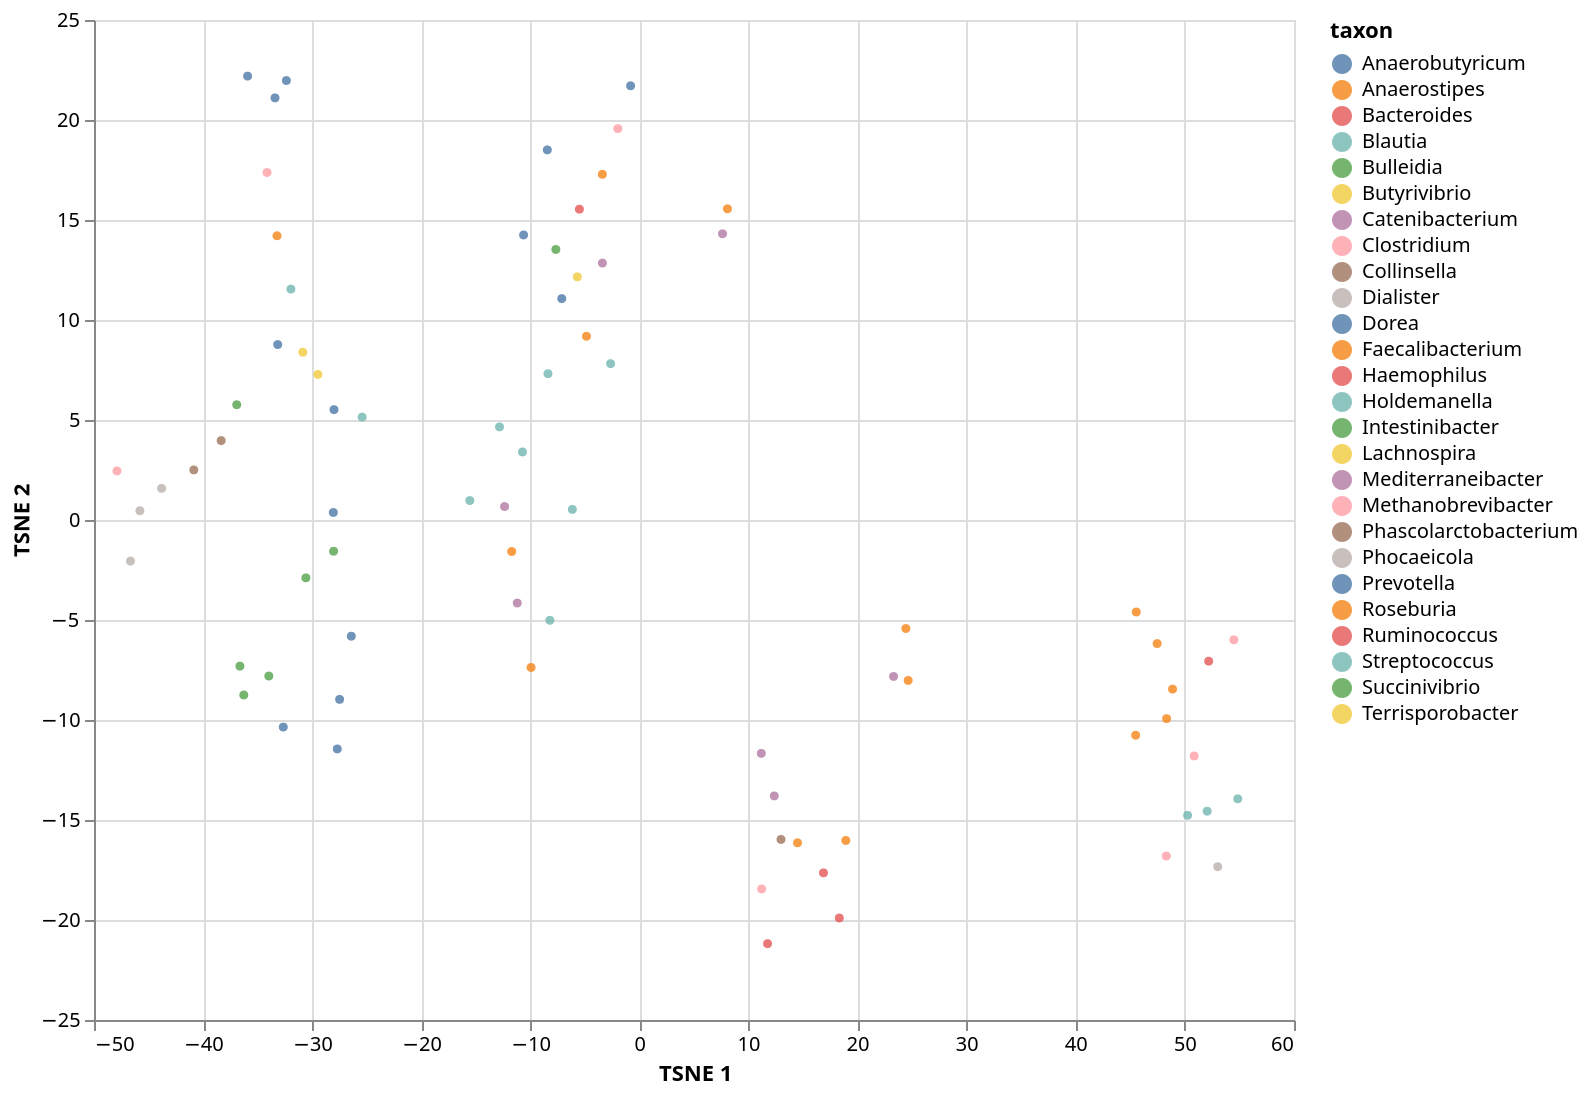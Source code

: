 {
  "$schema": "https://vega.github.io/schema/vega-lite/v5.json",
  "width": 600,
  "height": 500,
  "data": {
    "values": [
      {
        "sample_id": "chepang1",
        "taxon": "Catenibacterium",
        "TSNE 1": 23.2918682098,
        "TSNE 2": -7.8224072456
      },
      {
        "sample_id": "chepang1",
        "taxon": "Phascolarctobacterium",
        "TSNE 1": -38.3420944214,
        "TSNE 2": 3.9719934464
      },
      {
        "sample_id": "chepang1",
        "taxon": "Prevotella",
        "TSNE 1": -32.3648300171,
        "TSNE 2": 21.9739170074
      },
      {
        "sample_id": "chepang1",
        "taxon": "Succinivibrio",
        "TSNE 1": -36.2704124451,
        "TSNE 2": -8.7494516373
      },
      {
        "sample_id": "chepang2",
        "taxon": "Faecalibacterium",
        "TSNE 1": 24.4209518433,
        "TSNE 2": -5.4250788689
      },
      {
        "sample_id": "chepang2",
        "taxon": "Prevotella",
        "TSNE 1": -33.4076042175,
        "TSNE 2": 21.1057682037
      },
      {
        "sample_id": "chepang2",
        "taxon": "Roseburia",
        "TSNE 1": 24.6328392029,
        "TSNE 2": -8.021987915
      },
      {
        "sample_id": "chepang2",
        "taxon": "Succinivibrio",
        "TSNE 1": -36.6257858276,
        "TSNE 2": -7.3068060875
      },
      {
        "sample_id": "chepang3",
        "taxon": "Bacteroides",
        "TSNE 1": 52.1803665161,
        "TSNE 2": -7.0583925247
      },
      {
        "sample_id": "chepang3",
        "taxon": "Clostridium",
        "TSNE 1": 50.8484992981,
        "TSNE 2": -11.7984771729
      },
      {
        "sample_id": "chepang3",
        "taxon": "Faecalibacterium",
        "TSNE 1": 18.9173355103,
        "TSNE 2": -16.0235099792
      },
      {
        "sample_id": "chepang3",
        "taxon": "Holdemanella",
        "TSNE 1": -8.2138299942,
        "TSNE 2": -5.0140705109
      },
      {
        "sample_id": "chepang3",
        "taxon": "Phocaeicola",
        "TSNE 1": 53.0044288635,
        "TSNE 2": -17.3362503052
      },
      {
        "sample_id": "chepang3",
        "taxon": "Prevotella",
        "TSNE 1": -32.6487998962,
        "TSNE 2": -10.3534765244
      },
      {
        "sample_id": "chepang3",
        "taxon": "Roseburia",
        "TSNE 1": 48.3211593628,
        "TSNE 2": -9.9306707382
      },
      {
        "sample_id": "chepang3",
        "taxon": "Ruminococcus",
        "TSNE 1": 18.3186340332,
        "TSNE 2": -19.8996391296
      },
      {
        "sample_id": "hadza1",
        "taxon": "Anaerobutyricum",
        "TSNE 1": -28.0613174438,
        "TSNE 2": 0.3754112124
      },
      {
        "sample_id": "hadza1",
        "taxon": "Blautia",
        "TSNE 1": -25.4205493927,
        "TSNE 2": 5.143661499
      },
      {
        "sample_id": "hadza1",
        "taxon": "Bulleidia",
        "TSNE 1": -36.9163742065,
        "TSNE 2": 5.7631325722
      },
      {
        "sample_id": "hadza1",
        "taxon": "Clostridium",
        "TSNE 1": -34.1382446289,
        "TSNE 2": 17.3757324219
      },
      {
        "sample_id": "hadza1",
        "taxon": "Dorea",
        "TSNE 1": -28.000207901,
        "TSNE 2": 5.5182952881
      },
      {
        "sample_id": "hadza1",
        "taxon": "Faecalibacterium",
        "TSNE 1": 8.0668087006,
        "TSNE 2": 15.5591039658
      },
      {
        "sample_id": "hadza1",
        "taxon": "Holdemanella",
        "TSNE 1": -15.5501823425,
        "TSNE 2": 0.9733758569
      },
      {
        "sample_id": "hadza1",
        "taxon": "Mediterraneibacter",
        "TSNE 1": 7.6147794724,
        "TSNE 2": 14.3106040955
      },
      {
        "sample_id": "hadza1",
        "taxon": "Prevotella",
        "TSNE 1": -0.8150144815,
        "TSNE 2": 21.7100639343
      },
      {
        "sample_id": "hadza2",
        "taxon": "Anaerobutyricum",
        "TSNE 1": -33.1609535217,
        "TSNE 2": 8.7709007263
      },
      {
        "sample_id": "hadza2",
        "taxon": "Anaerostipes",
        "TSNE 1": -11.709148407,
        "TSNE 2": -1.5755445957
      },
      {
        "sample_id": "hadza2",
        "taxon": "Blautia",
        "TSNE 1": -31.9482936859,
        "TSNE 2": 11.5458698273
      },
      {
        "sample_id": "hadza2",
        "taxon": "Catenibacterium",
        "TSNE 1": -12.3618984222,
        "TSNE 2": 0.6733494997
      },
      {
        "sample_id": "hadza2",
        "taxon": "Clostridium",
        "TSNE 1": 11.2000303268,
        "TSNE 2": -18.4494094849
      },
      {
        "sample_id": "hadza2",
        "taxon": "Collinsella",
        "TSNE 1": 12.9760456085,
        "TSNE 2": -15.9722032547
      },
      {
        "sample_id": "hadza2",
        "taxon": "Dorea",
        "TSNE 1": -10.6223220825,
        "TSNE 2": 14.2515830994
      },
      {
        "sample_id": "hadza2",
        "taxon": "Faecalibacterium",
        "TSNE 1": -33.2235488892,
        "TSNE 2": 14.2113237381
      },
      {
        "sample_id": "hadza2",
        "taxon": "Holdemanella",
        "TSNE 1": -10.7206230164,
        "TSNE 2": 3.4021663666
      },
      {
        "sample_id": "hadza2",
        "taxon": "Intestinibacter",
        "TSNE 1": -28.0366039276,
        "TSNE 2": -1.5623477697
      },
      {
        "sample_id": "hadza2",
        "taxon": "Lachnospira",
        "TSNE 1": -30.8577041626,
        "TSNE 2": 8.3881530762
      },
      {
        "sample_id": "hadza2",
        "taxon": "Mediterraneibacter",
        "TSNE 1": 12.3579950333,
        "TSNE 2": -13.7954187393
      },
      {
        "sample_id": "hadza2",
        "taxon": "Prevotella",
        "TSNE 1": -26.4143867493,
        "TSNE 2": -5.8102960587
      },
      {
        "sample_id": "hadza2",
        "taxon": "Roseburia",
        "TSNE 1": 14.4889917374,
        "TSNE 2": -16.1399974823
      },
      {
        "sample_id": "hadza2",
        "taxon": "Ruminococcus",
        "TSNE 1": 16.8694343567,
        "TSNE 2": -17.6435165405
      },
      {
        "sample_id": "hadza2",
        "taxon": "Terrisporobacter",
        "TSNE 1": -29.4772663116,
        "TSNE 2": 7.2792134285
      },
      {
        "sample_id": "hadza3",
        "taxon": "Anaerobutyricum",
        "TSNE 1": -7.1208634377,
        "TSNE 2": 11.0700817108
      },
      {
        "sample_id": "hadza3",
        "taxon": "Blautia",
        "TSNE 1": -2.6444280148,
        "TSNE 2": 7.8186192513
      },
      {
        "sample_id": "hadza3",
        "taxon": "Bulleidia",
        "TSNE 1": -7.6652131081,
        "TSNE 2": 13.5261125565
      },
      {
        "sample_id": "hadza3",
        "taxon": "Butyrivibrio",
        "TSNE 1": -5.6975660324,
        "TSNE 2": 12.1569261551
      },
      {
        "sample_id": "hadza3",
        "taxon": "Clostridium",
        "TSNE 1": -1.9817162752,
        "TSNE 2": 19.5685691833
      },
      {
        "sample_id": "hadza3",
        "taxon": "Faecalibacterium",
        "TSNE 1": -4.8562493324,
        "TSNE 2": 9.18704319
      },
      {
        "sample_id": "hadza3",
        "taxon": "Holdemanella",
        "TSNE 1": -8.3867368698,
        "TSNE 2": 7.3160114288
      },
      {
        "sample_id": "hadza3",
        "taxon": "Mediterraneibacter",
        "TSNE 1": -3.3953478336,
        "TSNE 2": 12.847114563
      },
      {
        "sample_id": "hadza3",
        "taxon": "Prevotella",
        "TSNE 1": -8.4464101791,
        "TSNE 2": 18.5061016083
      },
      {
        "sample_id": "hadza3",
        "taxon": "Roseburia",
        "TSNE 1": -3.4009985924,
        "TSNE 2": 17.2851047516
      },
      {
        "sample_id": "hadza3",
        "taxon": "Ruminococcus",
        "TSNE 1": -5.5050969124,
        "TSNE 2": 15.5417900085
      },
      {
        "sample_id": "mephaa1",
        "taxon": "Blautia",
        "TSNE 1": -6.1507344246,
        "TSNE 2": 0.5294446349
      },
      {
        "sample_id": "mephaa1",
        "taxon": "Catenibacterium",
        "TSNE 1": -11.200214386,
        "TSNE 2": -4.1509380341
      },
      {
        "sample_id": "mephaa1",
        "taxon": "Clostridium",
        "TSNE 1": 48.293182373,
        "TSNE 2": -16.8016662598
      },
      {
        "sample_id": "mephaa1",
        "taxon": "Dialister",
        "TSNE 1": -45.794921875,
        "TSNE 2": 0.4633229375
      },
      {
        "sample_id": "mephaa1",
        "taxon": "Faecalibacterium",
        "TSNE 1": -9.9374370575,
        "TSNE 2": -7.373087883
      },
      {
        "sample_id": "mephaa1",
        "taxon": "Holdemanella",
        "TSNE 1": -12.8290672302,
        "TSNE 2": 4.6548709869
      },
      {
        "sample_id": "mephaa1",
        "taxon": "Mediterraneibacter",
        "TSNE 1": 11.1678590775,
        "TSNE 2": -11.6687135696
      },
      {
        "sample_id": "mephaa1",
        "taxon": "Methanobrevibacter",
        "TSNE 1": -47.8910140991,
        "TSNE 2": 2.451351881
      },
      {
        "sample_id": "mephaa1",
        "taxon": "Phascolarctobacterium",
        "TSNE 1": -40.8509864807,
        "TSNE 2": 2.5043625832
      },
      {
        "sample_id": "mephaa1",
        "taxon": "Prevotella",
        "TSNE 1": -27.6998672485,
        "TSNE 2": -11.4473590851
      },
      {
        "sample_id": "mephaa1",
        "taxon": "Streptococcus",
        "TSNE 1": 50.2446746826,
        "TSNE 2": -14.7642717361
      },
      {
        "sample_id": "mephaa2",
        "taxon": "Dialister",
        "TSNE 1": -46.6562652588,
        "TSNE 2": -2.052959919
      },
      {
        "sample_id": "mephaa2",
        "taxon": "Faecalibacterium",
        "TSNE 1": 45.4863395691,
        "TSNE 2": -10.7625827789
      },
      {
        "sample_id": "mephaa2",
        "taxon": "Haemophilus",
        "TSNE 1": 11.7417154312,
        "TSNE 2": -21.1822090149
      },
      {
        "sample_id": "mephaa2",
        "taxon": "Prevotella",
        "TSNE 1": -35.9198303223,
        "TSNE 2": 22.1947212219
      },
      {
        "sample_id": "mephaa2",
        "taxon": "Roseburia",
        "TSNE 1": 45.540058136,
        "TSNE 2": -4.5997419357
      },
      {
        "sample_id": "mephaa2",
        "taxon": "Streptococcus",
        "TSNE 1": 54.8456878662,
        "TSNE 2": -13.941113472
      },
      {
        "sample_id": "mephaa2",
        "taxon": "Succinivibrio",
        "TSNE 1": -33.9769325256,
        "TSNE 2": -7.8021945953
      },
      {
        "sample_id": "mephaa3",
        "taxon": "Clostridium",
        "TSNE 1": 54.4875793457,
        "TSNE 2": -5.9901847839
      },
      {
        "sample_id": "mephaa3",
        "taxon": "Dialister",
        "TSNE 1": -43.8014144897,
        "TSNE 2": 1.5810213089
      },
      {
        "sample_id": "mephaa3",
        "taxon": "Faecalibacterium",
        "TSNE 1": 47.4539871216,
        "TSNE 2": -6.179186821
      },
      {
        "sample_id": "mephaa3",
        "taxon": "Prevotella",
        "TSNE 1": -27.4871368408,
        "TSNE 2": -8.968460083
      },
      {
        "sample_id": "mephaa3",
        "taxon": "Roseburia",
        "TSNE 1": 48.8683013916,
        "TSNE 2": -8.454823494
      },
      {
        "sample_id": "mephaa3",
        "taxon": "Streptococcus",
        "TSNE 1": 52.0400848389,
        "TSNE 2": -14.5587005615
      },
      {
        "sample_id": "mephaa3",
        "taxon": "Succinivibrio",
        "TSNE 1": -30.5769824982,
        "TSNE 2": -2.8927409649
      }
    ]
  },
  "selection": {
    "pts": {
      "type": "single",
      "fields": [
        "taxon"
      ]
    }
  },
  "mark": {
    "type": "point",
    "filled": true,
    "size": 20,
    "tooltip": {
      "content": "data"
    }
  },
  "encoding": {
    "x": {
      "field": "TSNE 1",
      "type": "quantitative",
      "scale": {
        "zero": false
      }
    },
    "y": {
      "field": "TSNE 2",
      "type": "quantitative",
      "scale": {
        "zero": false
      }
    },
    "color": {
      "condition": {
        "selection": "pts",
        "field": "taxon",
        "type": "nominal"
      },
      "value": "lightgrey"
    },
    "opacity": {
      "condition": {
        "selection": "pts",
        "value": 0.8
      },
      "value": 0.2
    }
  }
}